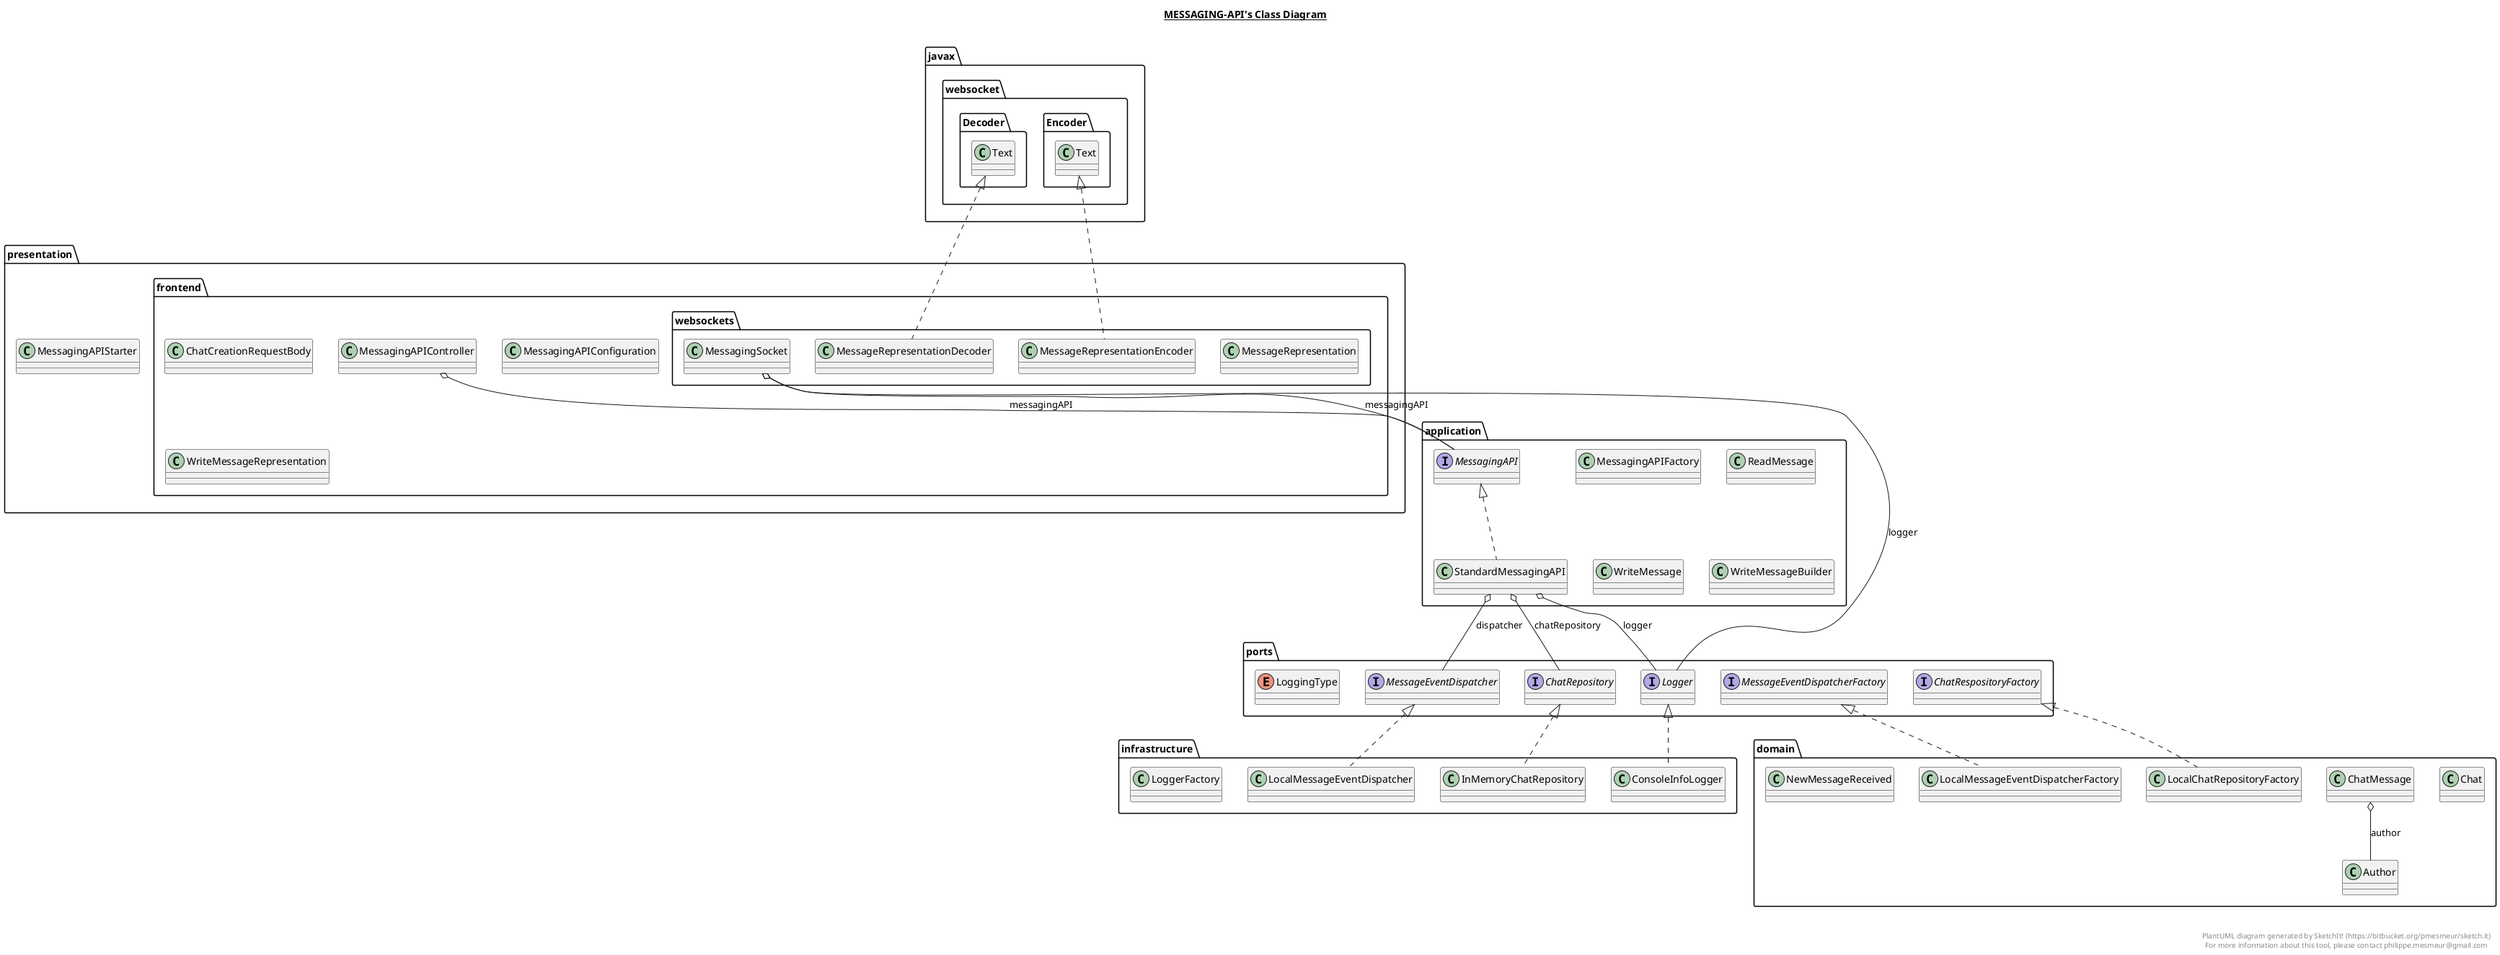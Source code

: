 @startuml

title __MESSAGING-API's Class Diagram__\n

  namespace application {
    interface application.MessagingAPI {
    }
  }
  

  namespace application {
    class application.MessagingAPIFactory {
    }
  }
  

  namespace application {
    class application.ReadMessage {
    }
  }
  

  namespace application {
    class application.StandardMessagingAPI {
    }
  }
  

  namespace application {
    class application.WriteMessage {
    }
  }
  

  namespace application {
    class application.WriteMessageBuilder {
    }
  }
  

  namespace domain {
    class domain.Author {
    }
  }
  

  namespace domain {
    class domain.Chat {
    }
  }
  

  namespace domain {
    class domain.ChatMessage {
    }
  }
  

  namespace domain {
    class domain.LocalChatRepositoryFactory {
    }
  }
  

  namespace domain {
    class domain.LocalMessageEventDispatcherFactory {
    }
  }
  

  namespace domain {
    class domain.NewMessageReceived {
    }
  }
  

  namespace infrastructure {
    class infrastructure.ConsoleInfoLogger {
    }
  }
  

  namespace infrastructure {
    class infrastructure.InMemoryChatRepository {
    }
  }
  

  namespace infrastructure {
    class infrastructure.LocalMessageEventDispatcher {
    }
  }
  

  namespace infrastructure {
    class infrastructure.LoggerFactory {
    }
  }
  

  namespace ports {
    interface ports.ChatRepository {
    }
  }
  

  namespace ports {
    interface ports.ChatRespositoryFactory {
    }
  }
  

  namespace ports {
    interface ports.Logger {
    }
  }
  

  namespace ports {
    enum LoggingType {
    }
  }
  

  namespace ports {
    interface ports.MessageEventDispatcher {
    }
  }
  

  namespace ports {
    interface ports.MessageEventDispatcherFactory {
    }
  }
  

  namespace presentation {
    class presentation.MessagingAPIStarter {
    }
  }
  

  namespace presentation {
    namespace frontend {
      class presentation.frontend.ChatCreationRequestBody {
      }
    }
  }
  

  namespace presentation {
    namespace frontend {
      class presentation.frontend.MessagingAPIConfiguration {
      }
    }
  }
  

  namespace presentation {
    namespace frontend {
      class presentation.frontend.MessagingAPIController {
      }
    }
  }
  

  namespace presentation {
    namespace frontend {
      class presentation.frontend.WriteMessageRepresentation {
      }
    }
  }
  

  namespace presentation {
    namespace frontend {
      namespace websockets {
        class presentation.frontend.websockets.MessageRepresentation {
        }
      }
    }
  }
  

  namespace presentation {
    namespace frontend {
      namespace websockets {
        class presentation.frontend.websockets.MessageRepresentationDecoder {
        }
      }
    }
  }
  

  namespace presentation {
    namespace frontend {
      namespace websockets {
        class presentation.frontend.websockets.MessageRepresentationEncoder {
        }
      }
    }
  }
  

  namespace presentation {
    namespace frontend {
      namespace websockets {
        class presentation.frontend.websockets.MessagingSocket {
        }
      }
    }
  }
  

  application.StandardMessagingAPI .up.|> application.MessagingAPI
  application.StandardMessagingAPI o-- ports.MessageEventDispatcher : dispatcher
  application.StandardMessagingAPI o-- ports.ChatRepository : chatRepository
  application.StandardMessagingAPI o-- ports.Logger : logger
  domain.ChatMessage o-- domain.Author : author
  domain.LocalChatRepositoryFactory .up.|> ports.ChatRespositoryFactory
  domain.LocalMessageEventDispatcherFactory .up.|> ports.MessageEventDispatcherFactory
  infrastructure.ConsoleInfoLogger .up.|> ports.Logger
  infrastructure.InMemoryChatRepository .up.|> ports.ChatRepository
  infrastructure.LocalMessageEventDispatcher .up.|> ports.MessageEventDispatcher
  presentation.frontend.MessagingAPIController o-- application.MessagingAPI : messagingAPI
  presentation.frontend.websockets.MessageRepresentationDecoder .up.|> javax.websocket.Decoder.Text
  presentation.frontend.websockets.MessageRepresentationEncoder .up.|> javax.websocket.Encoder.Text
  presentation.frontend.websockets.MessagingSocket o-- ports.Logger : logger
  presentation.frontend.websockets.MessagingSocket o-- application.MessagingAPI : messagingAPI


right footer


PlantUML diagram generated by SketchIt! (https://bitbucket.org/pmesmeur/sketch.it)
For more information about this tool, please contact philippe.mesmeur@gmail.com
endfooter

@enduml
